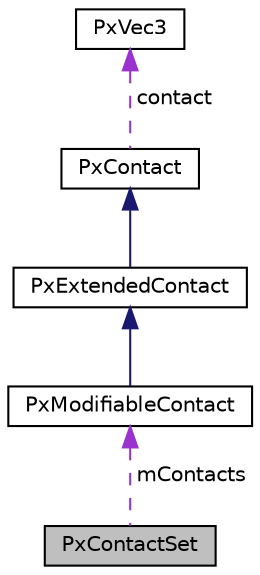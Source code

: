 digraph "PxContactSet"
{
  edge [fontname="Helvetica",fontsize="10",labelfontname="Helvetica",labelfontsize="10"];
  node [fontname="Helvetica",fontsize="10",shape=record];
  Node1 [label="PxContactSet",height=0.2,width=0.4,color="black", fillcolor="grey75", style="filled", fontcolor="black"];
  Node2 -> Node1 [dir="back",color="darkorchid3",fontsize="10",style="dashed",label=" mContacts" ,fontname="Helvetica"];
  Node2 [label="PxModifiableContact",height=0.2,width=0.4,color="black", fillcolor="white", style="filled",URL="$structPxModifiableContact.html",tooltip="A modifiable contact point. This has additional fields per-contact to permit modification by user..."];
  Node3 -> Node2 [dir="back",color="midnightblue",fontsize="10",style="solid",fontname="Helvetica"];
  Node3 [label="PxExtendedContact",height=0.2,width=0.4,color="black", fillcolor="white", style="filled",URL="$structPxExtendedContact.html"];
  Node4 -> Node3 [dir="back",color="midnightblue",fontsize="10",style="solid",fontname="Helvetica"];
  Node4 [label="PxContact",height=0.2,width=0.4,color="black", fillcolor="white", style="filled",URL="$structPxContact.html",tooltip="Contact point data including face (feature) indices. "];
  Node5 -> Node4 [dir="back",color="darkorchid3",fontsize="10",style="dashed",label=" contact" ,fontname="Helvetica"];
  Node5 [label="PxVec3",height=0.2,width=0.4,color="black", fillcolor="white", style="filled",URL="$classPxVec3.html",tooltip="3 Element vector class. "];
}
